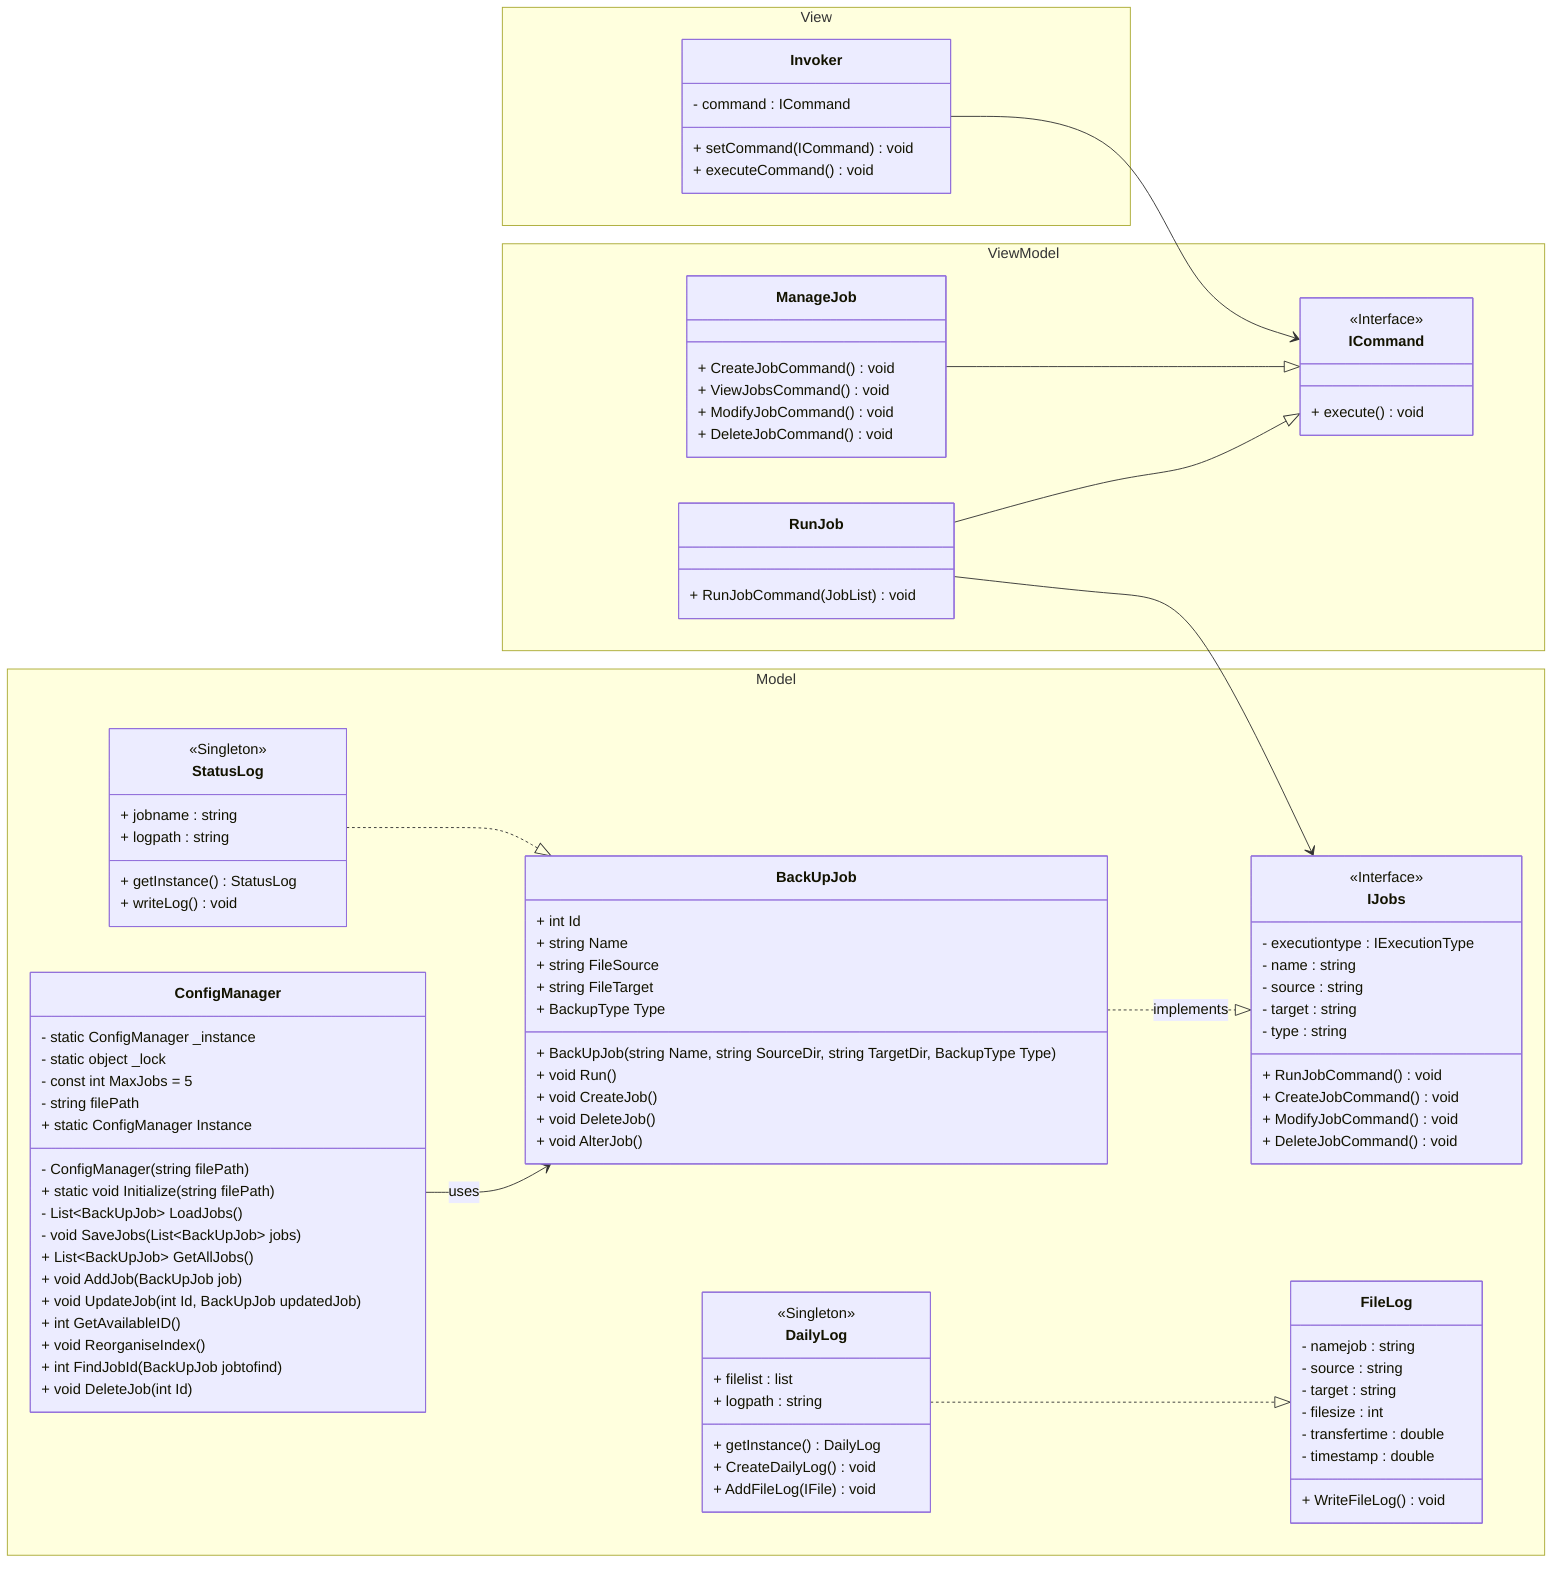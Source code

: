 classDiagram
direction LR

namespace View{
    class Invoker{
        - command : ICommand
        + setCommand(ICommand) void
        + executeCommand() void
    }
}

namespace ViewModel{

    class ManageJob{
        + CreateJobCommand() void
        + ViewJobsCommand() void
        + ModifyJobCommand() void
        + DeleteJobCommand() void
    }

    class ICommand{
        + execute() void
    }

    class RunJob{
        + RunJobCommand(JobList) void
    }
}

<<Interface>> ICommand

Invoker --> ICommand

ManageJob --|> ICommand
RunJob --|> ICommand

namespace Model{
    class IJobs{
        - executiontype : IExecutionType
        - name : string
        - source : string
        - target : string
        - type : string
        + RunJobCommand() void
        + CreateJobCommand() void
        + ModifyJobCommand() void
        + DeleteJobCommand() void
    }

    class BackUpJob {
        + int Id
        + string Name
        + string FileSource
        + string FileTarget
        + BackupType Type
        + BackUpJob(string Name, string SourceDir, string TargetDir, BackupType Type)
        + void Run()
        + void CreateJob()
        + void DeleteJob()
        + void AlterJob()
    }

    class StatusLog{
        + jobname : string
        + logpath : string
        + getInstance() StatusLog
        + writeLog() void
    }

    class DailyLog{
        + filelist : list<IFile>
        + logpath : string
        + getInstance() DailyLog
        + CreateDailyLog() void
        + AddFileLog(IFile) void
    }

    class FileLog{
        - namejob : string
        - source : string
        - target : string
        - filesize : int
        - transfertime : double
        - timestamp : double
        + WriteFileLog() void
    }

class ConfigManager {
        - static ConfigManager _instance
        - static object _lock
        - const int MaxJobs = 5
        - string filePath
        - ConfigManager(string filePath)
        + static ConfigManager Instance
        + static void Initialize(string filePath)
        - List~BackUpJob~ LoadJobs()
        - void SaveJobs(List~BackUpJob~ jobs)
        + List~BackUpJob~ GetAllJobs()
        + void AddJob(BackUpJob job)
        + void UpdateJob(int Id, BackUpJob updatedJob)
        + int GetAvailableID()
        + void ReorganiseIndex()
        + int FindJobId(BackUpJob jobtofind)
        + void DeleteJob(int Id)
    }
}

<<Interface>> IJobs
<<Singleton>> StatusLog
<<Singleton>> DailyLog

RunJob --> IJobs

StatusLog ..|> BackUpJob

DailyLog ..|> FileLog

ConfigManager --> BackUpJob : uses
BackUpJob ..|> IJobs : implements